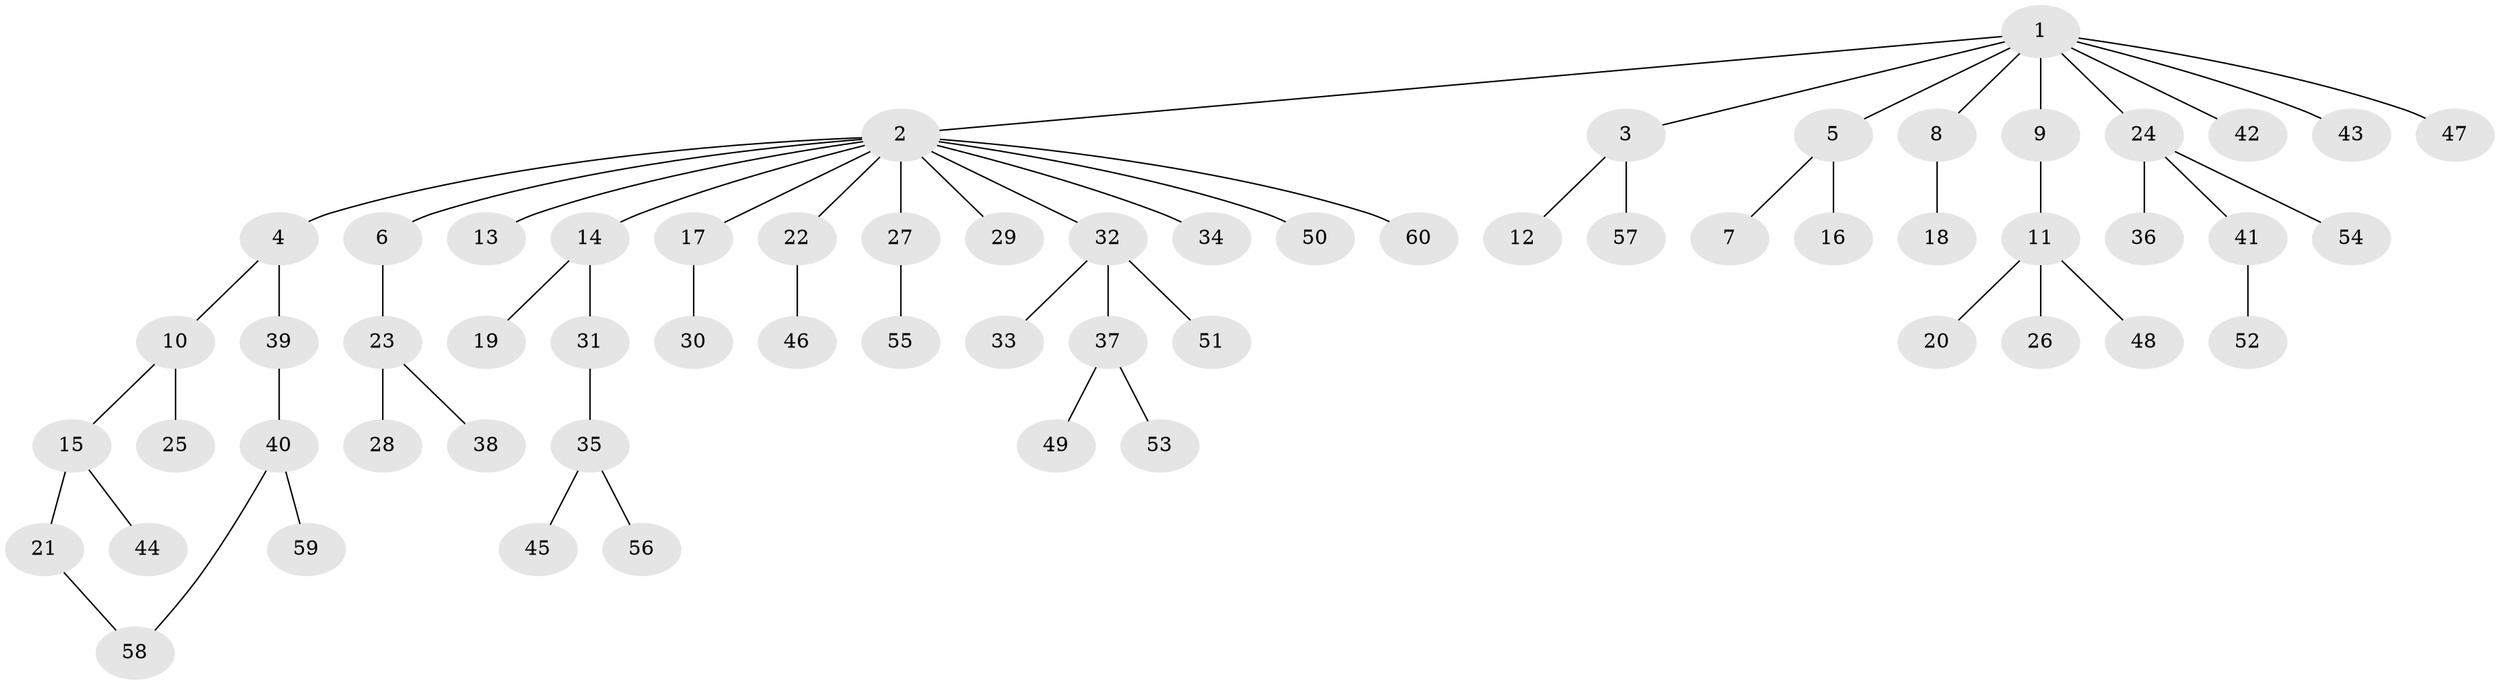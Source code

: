 // Generated by graph-tools (version 1.1) at 2025/48/03/09/25 04:48:06]
// undirected, 60 vertices, 60 edges
graph export_dot {
graph [start="1"]
  node [color=gray90,style=filled];
  1;
  2;
  3;
  4;
  5;
  6;
  7;
  8;
  9;
  10;
  11;
  12;
  13;
  14;
  15;
  16;
  17;
  18;
  19;
  20;
  21;
  22;
  23;
  24;
  25;
  26;
  27;
  28;
  29;
  30;
  31;
  32;
  33;
  34;
  35;
  36;
  37;
  38;
  39;
  40;
  41;
  42;
  43;
  44;
  45;
  46;
  47;
  48;
  49;
  50;
  51;
  52;
  53;
  54;
  55;
  56;
  57;
  58;
  59;
  60;
  1 -- 2;
  1 -- 3;
  1 -- 5;
  1 -- 8;
  1 -- 9;
  1 -- 24;
  1 -- 42;
  1 -- 43;
  1 -- 47;
  2 -- 4;
  2 -- 6;
  2 -- 13;
  2 -- 14;
  2 -- 17;
  2 -- 22;
  2 -- 27;
  2 -- 29;
  2 -- 32;
  2 -- 34;
  2 -- 50;
  2 -- 60;
  3 -- 12;
  3 -- 57;
  4 -- 10;
  4 -- 39;
  5 -- 7;
  5 -- 16;
  6 -- 23;
  8 -- 18;
  9 -- 11;
  10 -- 15;
  10 -- 25;
  11 -- 20;
  11 -- 26;
  11 -- 48;
  14 -- 19;
  14 -- 31;
  15 -- 21;
  15 -- 44;
  17 -- 30;
  21 -- 58;
  22 -- 46;
  23 -- 28;
  23 -- 38;
  24 -- 36;
  24 -- 41;
  24 -- 54;
  27 -- 55;
  31 -- 35;
  32 -- 33;
  32 -- 37;
  32 -- 51;
  35 -- 45;
  35 -- 56;
  37 -- 49;
  37 -- 53;
  39 -- 40;
  40 -- 58;
  40 -- 59;
  41 -- 52;
}
